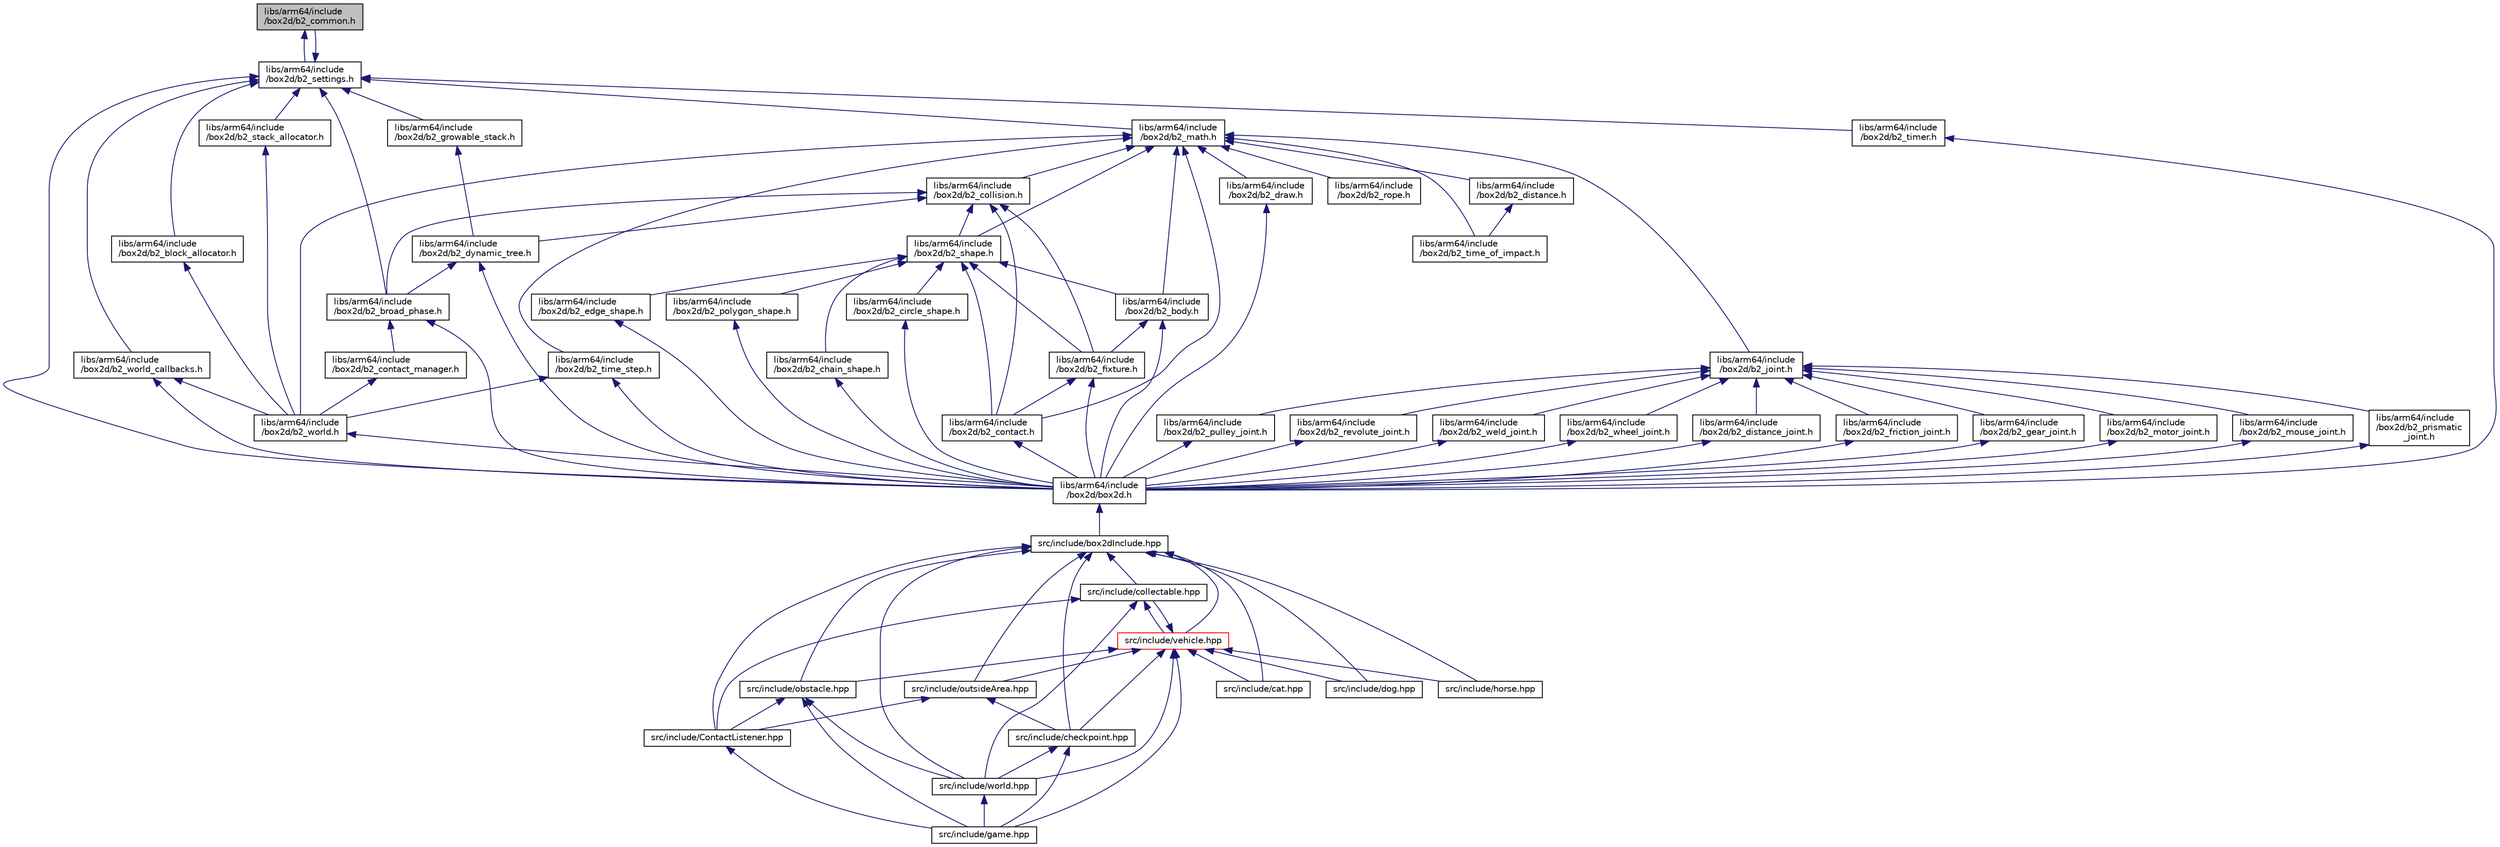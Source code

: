 digraph "libs/arm64/include/box2d/b2_common.h"
{
 // LATEX_PDF_SIZE
  edge [fontname="Helvetica",fontsize="10",labelfontname="Helvetica",labelfontsize="10"];
  node [fontname="Helvetica",fontsize="10",shape=record];
  Node1 [label="libs/arm64/include\l/box2d/b2_common.h",height=0.2,width=0.4,color="black", fillcolor="grey75", style="filled", fontcolor="black",tooltip=" "];
  Node1 -> Node2 [dir="back",color="midnightblue",fontsize="10",style="solid",fontname="Helvetica"];
  Node2 [label="libs/arm64/include\l/box2d/b2_settings.h",height=0.2,width=0.4,color="black", fillcolor="white", style="filled",URL="$arm64_2include_2box2d_2b2__settings_8h.html",tooltip=" "];
  Node2 -> Node3 [dir="back",color="midnightblue",fontsize="10",style="solid",fontname="Helvetica"];
  Node3 [label="libs/arm64/include\l/box2d/b2_block_allocator.h",height=0.2,width=0.4,color="black", fillcolor="white", style="filled",URL="$arm64_2include_2box2d_2b2__block__allocator_8h_source.html",tooltip=" "];
  Node3 -> Node4 [dir="back",color="midnightblue",fontsize="10",style="solid",fontname="Helvetica"];
  Node4 [label="libs/arm64/include\l/box2d/b2_world.h",height=0.2,width=0.4,color="black", fillcolor="white", style="filled",URL="$arm64_2include_2box2d_2b2__world_8h_source.html",tooltip=" "];
  Node4 -> Node5 [dir="back",color="midnightblue",fontsize="10",style="solid",fontname="Helvetica"];
  Node5 [label="libs/arm64/include\l/box2d/box2d.h",height=0.2,width=0.4,color="black", fillcolor="white", style="filled",URL="$arm64_2include_2box2d_2box2d_8h_source.html",tooltip=" "];
  Node5 -> Node6 [dir="back",color="midnightblue",fontsize="10",style="solid",fontname="Helvetica"];
  Node6 [label="src/include/box2dInclude.hpp",height=0.2,width=0.4,color="black", fillcolor="white", style="filled",URL="$box2dInclude_8hpp_source.html",tooltip=" "];
  Node6 -> Node7 [dir="back",color="midnightblue",fontsize="10",style="solid",fontname="Helvetica"];
  Node7 [label="src/include/cat.hpp",height=0.2,width=0.4,color="black", fillcolor="white", style="filled",URL="$cat_8hpp_source.html",tooltip=" "];
  Node6 -> Node8 [dir="back",color="midnightblue",fontsize="10",style="solid",fontname="Helvetica"];
  Node8 [label="src/include/checkpoint.hpp",height=0.2,width=0.4,color="black", fillcolor="white", style="filled",URL="$checkpoint_8hpp_source.html",tooltip=" "];
  Node8 -> Node9 [dir="back",color="midnightblue",fontsize="10",style="solid",fontname="Helvetica"];
  Node9 [label="src/include/game.hpp",height=0.2,width=0.4,color="black", fillcolor="white", style="filled",URL="$game_8hpp_source.html",tooltip=" "];
  Node8 -> Node10 [dir="back",color="midnightblue",fontsize="10",style="solid",fontname="Helvetica"];
  Node10 [label="src/include/world.hpp",height=0.2,width=0.4,color="black", fillcolor="white", style="filled",URL="$world_8hpp_source.html",tooltip=" "];
  Node10 -> Node9 [dir="back",color="midnightblue",fontsize="10",style="solid",fontname="Helvetica"];
  Node6 -> Node11 [dir="back",color="midnightblue",fontsize="10",style="solid",fontname="Helvetica"];
  Node11 [label="src/include/collectable.hpp",height=0.2,width=0.4,color="black", fillcolor="white", style="filled",URL="$collectable_8hpp_source.html",tooltip=" "];
  Node11 -> Node12 [dir="back",color="midnightblue",fontsize="10",style="solid",fontname="Helvetica"];
  Node12 [label="src/include/ContactListener.hpp",height=0.2,width=0.4,color="black", fillcolor="white", style="filled",URL="$ContactListener_8hpp_source.html",tooltip=" "];
  Node12 -> Node9 [dir="back",color="midnightblue",fontsize="10",style="solid",fontname="Helvetica"];
  Node11 -> Node13 [dir="back",color="midnightblue",fontsize="10",style="solid",fontname="Helvetica"];
  Node13 [label="src/include/vehicle.hpp",height=0.2,width=0.4,color="red", fillcolor="white", style="filled",URL="$vehicle_8hpp_source.html",tooltip=" "];
  Node13 -> Node7 [dir="back",color="midnightblue",fontsize="10",style="solid",fontname="Helvetica"];
  Node13 -> Node8 [dir="back",color="midnightblue",fontsize="10",style="solid",fontname="Helvetica"];
  Node13 -> Node11 [dir="back",color="midnightblue",fontsize="10",style="solid",fontname="Helvetica"];
  Node13 -> Node14 [dir="back",color="midnightblue",fontsize="10",style="solid",fontname="Helvetica"];
  Node14 [label="src/include/dog.hpp",height=0.2,width=0.4,color="black", fillcolor="white", style="filled",URL="$dog_8hpp_source.html",tooltip=" "];
  Node13 -> Node9 [dir="back",color="midnightblue",fontsize="10",style="solid",fontname="Helvetica"];
  Node13 -> Node15 [dir="back",color="midnightblue",fontsize="10",style="solid",fontname="Helvetica"];
  Node15 [label="src/include/horse.hpp",height=0.2,width=0.4,color="black", fillcolor="white", style="filled",URL="$horse_8hpp_source.html",tooltip=" "];
  Node13 -> Node17 [dir="back",color="midnightblue",fontsize="10",style="solid",fontname="Helvetica"];
  Node17 [label="src/include/obstacle.hpp",height=0.2,width=0.4,color="black", fillcolor="white", style="filled",URL="$obstacle_8hpp_source.html",tooltip=" "];
  Node17 -> Node12 [dir="back",color="midnightblue",fontsize="10",style="solid",fontname="Helvetica"];
  Node17 -> Node9 [dir="back",color="midnightblue",fontsize="10",style="solid",fontname="Helvetica"];
  Node17 -> Node10 [dir="back",color="midnightblue",fontsize="10",style="solid",fontname="Helvetica"];
  Node13 -> Node18 [dir="back",color="midnightblue",fontsize="10",style="solid",fontname="Helvetica"];
  Node18 [label="src/include/outsideArea.hpp",height=0.2,width=0.4,color="black", fillcolor="white", style="filled",URL="$outsideArea_8hpp_source.html",tooltip=" "];
  Node18 -> Node8 [dir="back",color="midnightblue",fontsize="10",style="solid",fontname="Helvetica"];
  Node18 -> Node12 [dir="back",color="midnightblue",fontsize="10",style="solid",fontname="Helvetica"];
  Node13 -> Node10 [dir="back",color="midnightblue",fontsize="10",style="solid",fontname="Helvetica"];
  Node11 -> Node10 [dir="back",color="midnightblue",fontsize="10",style="solid",fontname="Helvetica"];
  Node6 -> Node12 [dir="back",color="midnightblue",fontsize="10",style="solid",fontname="Helvetica"];
  Node6 -> Node14 [dir="back",color="midnightblue",fontsize="10",style="solid",fontname="Helvetica"];
  Node6 -> Node15 [dir="back",color="midnightblue",fontsize="10",style="solid",fontname="Helvetica"];
  Node6 -> Node17 [dir="back",color="midnightblue",fontsize="10",style="solid",fontname="Helvetica"];
  Node6 -> Node18 [dir="back",color="midnightblue",fontsize="10",style="solid",fontname="Helvetica"];
  Node6 -> Node13 [dir="back",color="midnightblue",fontsize="10",style="solid",fontname="Helvetica"];
  Node6 -> Node10 [dir="back",color="midnightblue",fontsize="10",style="solid",fontname="Helvetica"];
  Node2 -> Node21 [dir="back",color="midnightblue",fontsize="10",style="solid",fontname="Helvetica"];
  Node21 [label="libs/arm64/include\l/box2d/b2_broad_phase.h",height=0.2,width=0.4,color="black", fillcolor="white", style="filled",URL="$arm64_2include_2box2d_2b2__broad__phase_8h_source.html",tooltip=" "];
  Node21 -> Node22 [dir="back",color="midnightblue",fontsize="10",style="solid",fontname="Helvetica"];
  Node22 [label="libs/arm64/include\l/box2d/b2_contact_manager.h",height=0.2,width=0.4,color="black", fillcolor="white", style="filled",URL="$arm64_2include_2box2d_2b2__contact__manager_8h_source.html",tooltip=" "];
  Node22 -> Node4 [dir="back",color="midnightblue",fontsize="10",style="solid",fontname="Helvetica"];
  Node21 -> Node5 [dir="back",color="midnightblue",fontsize="10",style="solid",fontname="Helvetica"];
  Node2 -> Node1 [dir="back",color="midnightblue",fontsize="10",style="solid",fontname="Helvetica"];
  Node2 -> Node23 [dir="back",color="midnightblue",fontsize="10",style="solid",fontname="Helvetica"];
  Node23 [label="libs/arm64/include\l/box2d/b2_growable_stack.h",height=0.2,width=0.4,color="black", fillcolor="white", style="filled",URL="$arm64_2include_2box2d_2b2__growable__stack_8h_source.html",tooltip=" "];
  Node23 -> Node24 [dir="back",color="midnightblue",fontsize="10",style="solid",fontname="Helvetica"];
  Node24 [label="libs/arm64/include\l/box2d/b2_dynamic_tree.h",height=0.2,width=0.4,color="black", fillcolor="white", style="filled",URL="$arm64_2include_2box2d_2b2__dynamic__tree_8h_source.html",tooltip=" "];
  Node24 -> Node21 [dir="back",color="midnightblue",fontsize="10",style="solid",fontname="Helvetica"];
  Node24 -> Node5 [dir="back",color="midnightblue",fontsize="10",style="solid",fontname="Helvetica"];
  Node2 -> Node25 [dir="back",color="midnightblue",fontsize="10",style="solid",fontname="Helvetica"];
  Node25 [label="libs/arm64/include\l/box2d/b2_math.h",height=0.2,width=0.4,color="black", fillcolor="white", style="filled",URL="$arm64_2include_2box2d_2b2__math_8h_source.html",tooltip=" "];
  Node25 -> Node26 [dir="back",color="midnightblue",fontsize="10",style="solid",fontname="Helvetica"];
  Node26 [label="libs/arm64/include\l/box2d/b2_body.h",height=0.2,width=0.4,color="black", fillcolor="white", style="filled",URL="$arm64_2include_2box2d_2b2__body_8h_source.html",tooltip=" "];
  Node26 -> Node27 [dir="back",color="midnightblue",fontsize="10",style="solid",fontname="Helvetica"];
  Node27 [label="libs/arm64/include\l/box2d/b2_fixture.h",height=0.2,width=0.4,color="black", fillcolor="white", style="filled",URL="$arm64_2include_2box2d_2b2__fixture_8h_source.html",tooltip=" "];
  Node27 -> Node28 [dir="back",color="midnightblue",fontsize="10",style="solid",fontname="Helvetica"];
  Node28 [label="libs/arm64/include\l/box2d/b2_contact.h",height=0.2,width=0.4,color="black", fillcolor="white", style="filled",URL="$arm64_2include_2box2d_2b2__contact_8h_source.html",tooltip=" "];
  Node28 -> Node5 [dir="back",color="midnightblue",fontsize="10",style="solid",fontname="Helvetica"];
  Node27 -> Node5 [dir="back",color="midnightblue",fontsize="10",style="solid",fontname="Helvetica"];
  Node26 -> Node5 [dir="back",color="midnightblue",fontsize="10",style="solid",fontname="Helvetica"];
  Node25 -> Node29 [dir="back",color="midnightblue",fontsize="10",style="solid",fontname="Helvetica"];
  Node29 [label="libs/arm64/include\l/box2d/b2_collision.h",height=0.2,width=0.4,color="black", fillcolor="white", style="filled",URL="$arm64_2include_2box2d_2b2__collision_8h.html",tooltip=" "];
  Node29 -> Node21 [dir="back",color="midnightblue",fontsize="10",style="solid",fontname="Helvetica"];
  Node29 -> Node28 [dir="back",color="midnightblue",fontsize="10",style="solid",fontname="Helvetica"];
  Node29 -> Node24 [dir="back",color="midnightblue",fontsize="10",style="solid",fontname="Helvetica"];
  Node29 -> Node27 [dir="back",color="midnightblue",fontsize="10",style="solid",fontname="Helvetica"];
  Node29 -> Node30 [dir="back",color="midnightblue",fontsize="10",style="solid",fontname="Helvetica"];
  Node30 [label="libs/arm64/include\l/box2d/b2_shape.h",height=0.2,width=0.4,color="black", fillcolor="white", style="filled",URL="$arm64_2include_2box2d_2b2__shape_8h_source.html",tooltip=" "];
  Node30 -> Node26 [dir="back",color="midnightblue",fontsize="10",style="solid",fontname="Helvetica"];
  Node30 -> Node31 [dir="back",color="midnightblue",fontsize="10",style="solid",fontname="Helvetica"];
  Node31 [label="libs/arm64/include\l/box2d/b2_chain_shape.h",height=0.2,width=0.4,color="black", fillcolor="white", style="filled",URL="$arm64_2include_2box2d_2b2__chain__shape_8h_source.html",tooltip=" "];
  Node31 -> Node5 [dir="back",color="midnightblue",fontsize="10",style="solid",fontname="Helvetica"];
  Node30 -> Node32 [dir="back",color="midnightblue",fontsize="10",style="solid",fontname="Helvetica"];
  Node32 [label="libs/arm64/include\l/box2d/b2_circle_shape.h",height=0.2,width=0.4,color="black", fillcolor="white", style="filled",URL="$arm64_2include_2box2d_2b2__circle__shape_8h_source.html",tooltip=" "];
  Node32 -> Node5 [dir="back",color="midnightblue",fontsize="10",style="solid",fontname="Helvetica"];
  Node30 -> Node28 [dir="back",color="midnightblue",fontsize="10",style="solid",fontname="Helvetica"];
  Node30 -> Node33 [dir="back",color="midnightblue",fontsize="10",style="solid",fontname="Helvetica"];
  Node33 [label="libs/arm64/include\l/box2d/b2_edge_shape.h",height=0.2,width=0.4,color="black", fillcolor="white", style="filled",URL="$arm64_2include_2box2d_2b2__edge__shape_8h_source.html",tooltip=" "];
  Node33 -> Node5 [dir="back",color="midnightblue",fontsize="10",style="solid",fontname="Helvetica"];
  Node30 -> Node27 [dir="back",color="midnightblue",fontsize="10",style="solid",fontname="Helvetica"];
  Node30 -> Node34 [dir="back",color="midnightblue",fontsize="10",style="solid",fontname="Helvetica"];
  Node34 [label="libs/arm64/include\l/box2d/b2_polygon_shape.h",height=0.2,width=0.4,color="black", fillcolor="white", style="filled",URL="$arm64_2include_2box2d_2b2__polygon__shape_8h_source.html",tooltip=" "];
  Node34 -> Node5 [dir="back",color="midnightblue",fontsize="10",style="solid",fontname="Helvetica"];
  Node25 -> Node28 [dir="back",color="midnightblue",fontsize="10",style="solid",fontname="Helvetica"];
  Node25 -> Node35 [dir="back",color="midnightblue",fontsize="10",style="solid",fontname="Helvetica"];
  Node35 [label="libs/arm64/include\l/box2d/b2_distance.h",height=0.2,width=0.4,color="black", fillcolor="white", style="filled",URL="$arm64_2include_2box2d_2b2__distance_8h_source.html",tooltip=" "];
  Node35 -> Node36 [dir="back",color="midnightblue",fontsize="10",style="solid",fontname="Helvetica"];
  Node36 [label="libs/arm64/include\l/box2d/b2_time_of_impact.h",height=0.2,width=0.4,color="black", fillcolor="white", style="filled",URL="$arm64_2include_2box2d_2b2__time__of__impact_8h_source.html",tooltip=" "];
  Node25 -> Node37 [dir="back",color="midnightblue",fontsize="10",style="solid",fontname="Helvetica"];
  Node37 [label="libs/arm64/include\l/box2d/b2_draw.h",height=0.2,width=0.4,color="black", fillcolor="white", style="filled",URL="$arm64_2include_2box2d_2b2__draw_8h_source.html",tooltip=" "];
  Node37 -> Node5 [dir="back",color="midnightblue",fontsize="10",style="solid",fontname="Helvetica"];
  Node25 -> Node38 [dir="back",color="midnightblue",fontsize="10",style="solid",fontname="Helvetica"];
  Node38 [label="libs/arm64/include\l/box2d/b2_joint.h",height=0.2,width=0.4,color="black", fillcolor="white", style="filled",URL="$arm64_2include_2box2d_2b2__joint_8h_source.html",tooltip=" "];
  Node38 -> Node39 [dir="back",color="midnightblue",fontsize="10",style="solid",fontname="Helvetica"];
  Node39 [label="libs/arm64/include\l/box2d/b2_distance_joint.h",height=0.2,width=0.4,color="black", fillcolor="white", style="filled",URL="$arm64_2include_2box2d_2b2__distance__joint_8h_source.html",tooltip=" "];
  Node39 -> Node5 [dir="back",color="midnightblue",fontsize="10",style="solid",fontname="Helvetica"];
  Node38 -> Node40 [dir="back",color="midnightblue",fontsize="10",style="solid",fontname="Helvetica"];
  Node40 [label="libs/arm64/include\l/box2d/b2_friction_joint.h",height=0.2,width=0.4,color="black", fillcolor="white", style="filled",URL="$arm64_2include_2box2d_2b2__friction__joint_8h_source.html",tooltip=" "];
  Node40 -> Node5 [dir="back",color="midnightblue",fontsize="10",style="solid",fontname="Helvetica"];
  Node38 -> Node41 [dir="back",color="midnightblue",fontsize="10",style="solid",fontname="Helvetica"];
  Node41 [label="libs/arm64/include\l/box2d/b2_gear_joint.h",height=0.2,width=0.4,color="black", fillcolor="white", style="filled",URL="$arm64_2include_2box2d_2b2__gear__joint_8h_source.html",tooltip=" "];
  Node41 -> Node5 [dir="back",color="midnightblue",fontsize="10",style="solid",fontname="Helvetica"];
  Node38 -> Node42 [dir="back",color="midnightblue",fontsize="10",style="solid",fontname="Helvetica"];
  Node42 [label="libs/arm64/include\l/box2d/b2_motor_joint.h",height=0.2,width=0.4,color="black", fillcolor="white", style="filled",URL="$arm64_2include_2box2d_2b2__motor__joint_8h_source.html",tooltip=" "];
  Node42 -> Node5 [dir="back",color="midnightblue",fontsize="10",style="solid",fontname="Helvetica"];
  Node38 -> Node43 [dir="back",color="midnightblue",fontsize="10",style="solid",fontname="Helvetica"];
  Node43 [label="libs/arm64/include\l/box2d/b2_mouse_joint.h",height=0.2,width=0.4,color="black", fillcolor="white", style="filled",URL="$arm64_2include_2box2d_2b2__mouse__joint_8h_source.html",tooltip=" "];
  Node43 -> Node5 [dir="back",color="midnightblue",fontsize="10",style="solid",fontname="Helvetica"];
  Node38 -> Node44 [dir="back",color="midnightblue",fontsize="10",style="solid",fontname="Helvetica"];
  Node44 [label="libs/arm64/include\l/box2d/b2_prismatic\l_joint.h",height=0.2,width=0.4,color="black", fillcolor="white", style="filled",URL="$arm64_2include_2box2d_2b2__prismatic__joint_8h_source.html",tooltip=" "];
  Node44 -> Node5 [dir="back",color="midnightblue",fontsize="10",style="solid",fontname="Helvetica"];
  Node38 -> Node45 [dir="back",color="midnightblue",fontsize="10",style="solid",fontname="Helvetica"];
  Node45 [label="libs/arm64/include\l/box2d/b2_pulley_joint.h",height=0.2,width=0.4,color="black", fillcolor="white", style="filled",URL="$arm64_2include_2box2d_2b2__pulley__joint_8h_source.html",tooltip=" "];
  Node45 -> Node5 [dir="back",color="midnightblue",fontsize="10",style="solid",fontname="Helvetica"];
  Node38 -> Node46 [dir="back",color="midnightblue",fontsize="10",style="solid",fontname="Helvetica"];
  Node46 [label="libs/arm64/include\l/box2d/b2_revolute_joint.h",height=0.2,width=0.4,color="black", fillcolor="white", style="filled",URL="$arm64_2include_2box2d_2b2__revolute__joint_8h_source.html",tooltip=" "];
  Node46 -> Node5 [dir="back",color="midnightblue",fontsize="10",style="solid",fontname="Helvetica"];
  Node38 -> Node47 [dir="back",color="midnightblue",fontsize="10",style="solid",fontname="Helvetica"];
  Node47 [label="libs/arm64/include\l/box2d/b2_weld_joint.h",height=0.2,width=0.4,color="black", fillcolor="white", style="filled",URL="$arm64_2include_2box2d_2b2__weld__joint_8h_source.html",tooltip=" "];
  Node47 -> Node5 [dir="back",color="midnightblue",fontsize="10",style="solid",fontname="Helvetica"];
  Node38 -> Node48 [dir="back",color="midnightblue",fontsize="10",style="solid",fontname="Helvetica"];
  Node48 [label="libs/arm64/include\l/box2d/b2_wheel_joint.h",height=0.2,width=0.4,color="black", fillcolor="white", style="filled",URL="$arm64_2include_2box2d_2b2__wheel__joint_8h_source.html",tooltip=" "];
  Node48 -> Node5 [dir="back",color="midnightblue",fontsize="10",style="solid",fontname="Helvetica"];
  Node25 -> Node49 [dir="back",color="midnightblue",fontsize="10",style="solid",fontname="Helvetica"];
  Node49 [label="libs/arm64/include\l/box2d/b2_rope.h",height=0.2,width=0.4,color="black", fillcolor="white", style="filled",URL="$arm64_2include_2box2d_2b2__rope_8h_source.html",tooltip=" "];
  Node25 -> Node30 [dir="back",color="midnightblue",fontsize="10",style="solid",fontname="Helvetica"];
  Node25 -> Node36 [dir="back",color="midnightblue",fontsize="10",style="solid",fontname="Helvetica"];
  Node25 -> Node50 [dir="back",color="midnightblue",fontsize="10",style="solid",fontname="Helvetica"];
  Node50 [label="libs/arm64/include\l/box2d/b2_time_step.h",height=0.2,width=0.4,color="black", fillcolor="white", style="filled",URL="$arm64_2include_2box2d_2b2__time__step_8h_source.html",tooltip=" "];
  Node50 -> Node4 [dir="back",color="midnightblue",fontsize="10",style="solid",fontname="Helvetica"];
  Node50 -> Node5 [dir="back",color="midnightblue",fontsize="10",style="solid",fontname="Helvetica"];
  Node25 -> Node4 [dir="back",color="midnightblue",fontsize="10",style="solid",fontname="Helvetica"];
  Node2 -> Node51 [dir="back",color="midnightblue",fontsize="10",style="solid",fontname="Helvetica"];
  Node51 [label="libs/arm64/include\l/box2d/b2_stack_allocator.h",height=0.2,width=0.4,color="black", fillcolor="white", style="filled",URL="$arm64_2include_2box2d_2b2__stack__allocator_8h_source.html",tooltip=" "];
  Node51 -> Node4 [dir="back",color="midnightblue",fontsize="10",style="solid",fontname="Helvetica"];
  Node2 -> Node52 [dir="back",color="midnightblue",fontsize="10",style="solid",fontname="Helvetica"];
  Node52 [label="libs/arm64/include\l/box2d/b2_timer.h",height=0.2,width=0.4,color="black", fillcolor="white", style="filled",URL="$arm64_2include_2box2d_2b2__timer_8h_source.html",tooltip=" "];
  Node52 -> Node5 [dir="back",color="midnightblue",fontsize="10",style="solid",fontname="Helvetica"];
  Node2 -> Node53 [dir="back",color="midnightblue",fontsize="10",style="solid",fontname="Helvetica"];
  Node53 [label="libs/arm64/include\l/box2d/b2_world_callbacks.h",height=0.2,width=0.4,color="black", fillcolor="white", style="filled",URL="$arm64_2include_2box2d_2b2__world__callbacks_8h_source.html",tooltip=" "];
  Node53 -> Node4 [dir="back",color="midnightblue",fontsize="10",style="solid",fontname="Helvetica"];
  Node53 -> Node5 [dir="back",color="midnightblue",fontsize="10",style="solid",fontname="Helvetica"];
  Node2 -> Node5 [dir="back",color="midnightblue",fontsize="10",style="solid",fontname="Helvetica"];
}
